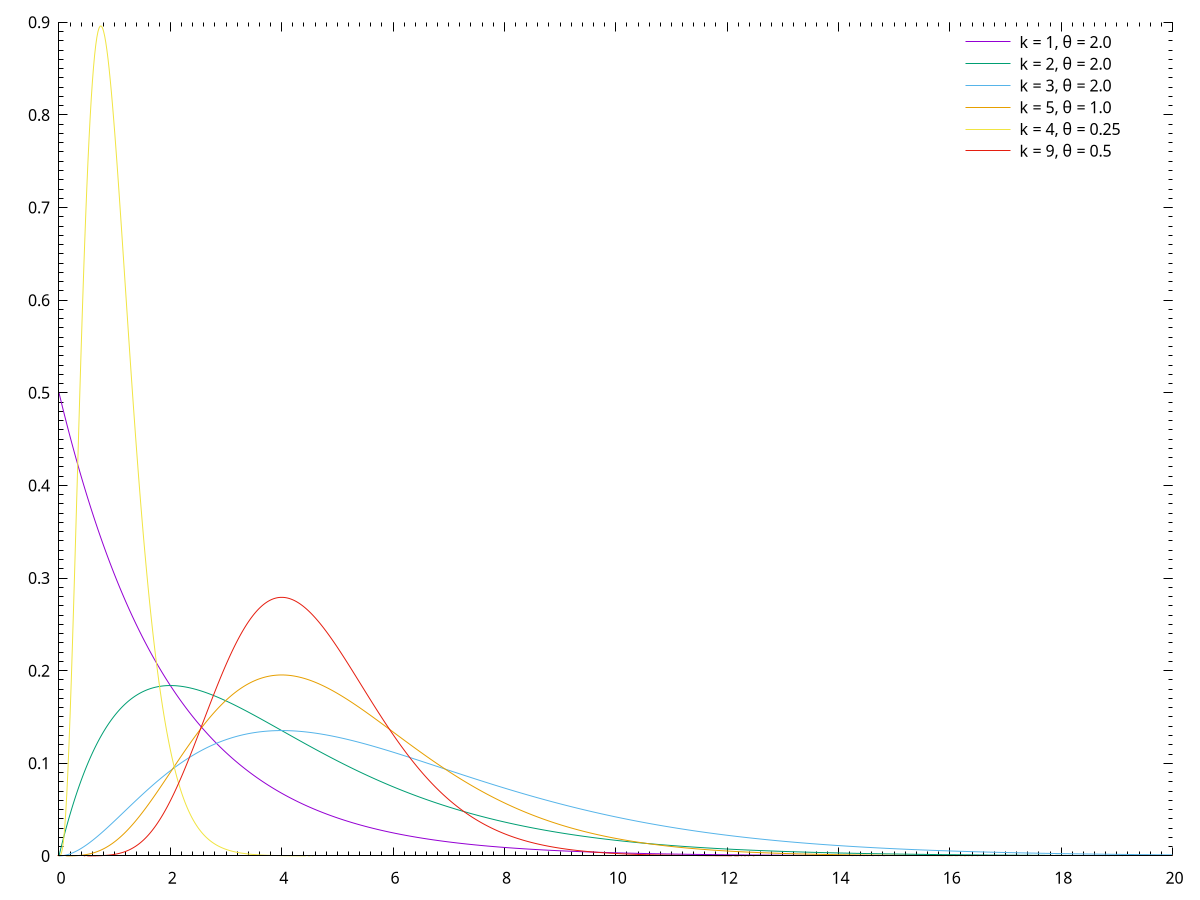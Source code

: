 ##############################################
# Shows gamma distribution
# 
# Original Name: gamma.gnuplot
# Context: Sigmetrics paper file server figure
# Source: http://en.wikipedia.org/wiki/File:Gamma_distribution_pdf.svg
#
##############################################

_ln_dgamma(x, a, b) = a*log(b) - lgamma(a) + (a-1)*log(x) - b*x
dgamma(x, shape, rate) = (x<0)? 0 :	(x==0)? ((shape<1)? 1/0 : (shape==1)? rate : 0) :  (rate==0)? 0 : exp(_ln_dgamma(x, shape, rate))
pgamma(x, shape, rate) = (x<0)? 0 : igamma(shape, x*rate)

set samples 1001
set terminal postscript eps noenhanced color 
set output "gamma.eps"
set border 3

set xtics 0,2
set ytics 0,0.1
set mxtics 10
set mytics 10

f(x, k, t) = dgamma(x, k, 1.0/t)
set key top right Left reverse

#f(x, k, t) = pgamma(x, k, 1.0/t)
#set key bottom right

plot [0:20] \
    f(x,1,2.0) title "k = 1, θ = 2.0", \
    f(x,2,2.0) title "k = 2, θ = 2.0", \
    f(x,3,2.0) title "k = 3, θ = 2.0", \
    f(x,5,1.0) title "k = 5, θ = 1.0", \
    f(x,4,0.25) title "k = 4, θ = 0.25", \
    f(x,9,0.5) title "k = 9, θ = 0.5" lt 7
